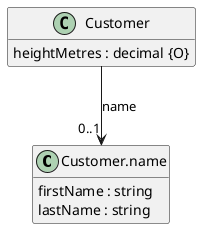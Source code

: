 @startuml
hide <<Method>> circle
hide empty methods
hide empty fields
set namespaceSeparator none

class "Customer.name" {
  firstName : string
  lastName : string
}

class "Customer" {
  heightMetres : decimal {O}
}

"Customer" --> "0..1" "Customer.name" : "name"

@enduml